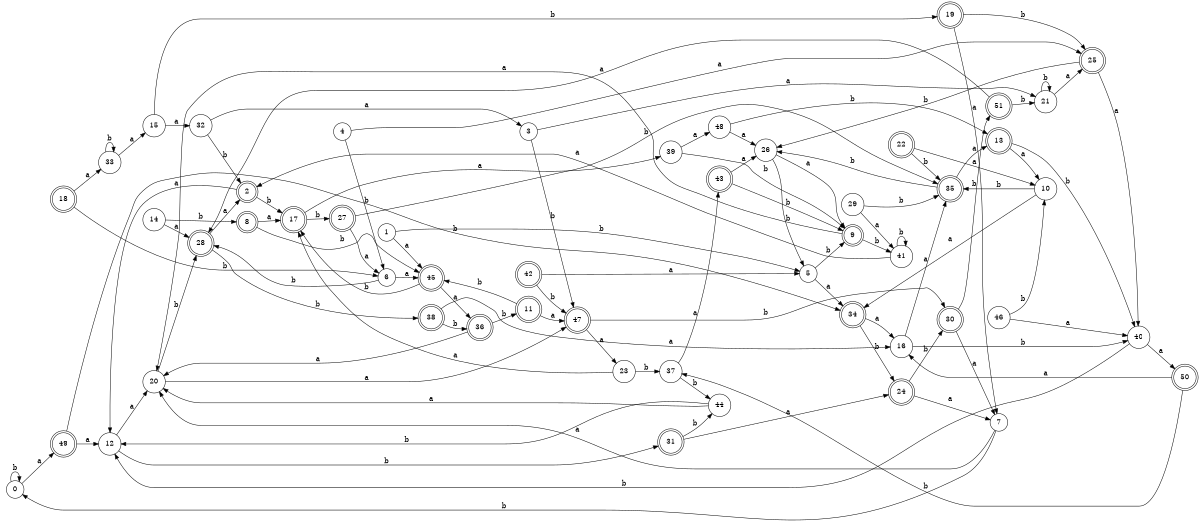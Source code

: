 digraph n42_6 {
__start0 [label="" shape="none"];

rankdir=LR;
size="8,5";

s0 [style="filled", color="black", fillcolor="white" shape="circle", label="0"];
s1 [style="filled", color="black", fillcolor="white" shape="circle", label="1"];
s2 [style="rounded,filled", color="black", fillcolor="white" shape="doublecircle", label="2"];
s3 [style="filled", color="black", fillcolor="white" shape="circle", label="3"];
s4 [style="filled", color="black", fillcolor="white" shape="circle", label="4"];
s5 [style="filled", color="black", fillcolor="white" shape="circle", label="5"];
s6 [style="filled", color="black", fillcolor="white" shape="circle", label="6"];
s7 [style="filled", color="black", fillcolor="white" shape="circle", label="7"];
s8 [style="rounded,filled", color="black", fillcolor="white" shape="doublecircle", label="8"];
s9 [style="rounded,filled", color="black", fillcolor="white" shape="doublecircle", label="9"];
s10 [style="filled", color="black", fillcolor="white" shape="circle", label="10"];
s11 [style="rounded,filled", color="black", fillcolor="white" shape="doublecircle", label="11"];
s12 [style="filled", color="black", fillcolor="white" shape="circle", label="12"];
s13 [style="rounded,filled", color="black", fillcolor="white" shape="doublecircle", label="13"];
s14 [style="filled", color="black", fillcolor="white" shape="circle", label="14"];
s15 [style="filled", color="black", fillcolor="white" shape="circle", label="15"];
s16 [style="filled", color="black", fillcolor="white" shape="circle", label="16"];
s17 [style="rounded,filled", color="black", fillcolor="white" shape="doublecircle", label="17"];
s18 [style="rounded,filled", color="black", fillcolor="white" shape="doublecircle", label="18"];
s19 [style="rounded,filled", color="black", fillcolor="white" shape="doublecircle", label="19"];
s20 [style="filled", color="black", fillcolor="white" shape="circle", label="20"];
s21 [style="filled", color="black", fillcolor="white" shape="circle", label="21"];
s22 [style="rounded,filled", color="black", fillcolor="white" shape="doublecircle", label="22"];
s23 [style="filled", color="black", fillcolor="white" shape="circle", label="23"];
s24 [style="rounded,filled", color="black", fillcolor="white" shape="doublecircle", label="24"];
s25 [style="rounded,filled", color="black", fillcolor="white" shape="doublecircle", label="25"];
s26 [style="filled", color="black", fillcolor="white" shape="circle", label="26"];
s27 [style="rounded,filled", color="black", fillcolor="white" shape="doublecircle", label="27"];
s28 [style="rounded,filled", color="black", fillcolor="white" shape="doublecircle", label="28"];
s29 [style="filled", color="black", fillcolor="white" shape="circle", label="29"];
s30 [style="rounded,filled", color="black", fillcolor="white" shape="doublecircle", label="30"];
s31 [style="rounded,filled", color="black", fillcolor="white" shape="doublecircle", label="31"];
s32 [style="filled", color="black", fillcolor="white" shape="circle", label="32"];
s33 [style="filled", color="black", fillcolor="white" shape="circle", label="33"];
s34 [style="rounded,filled", color="black", fillcolor="white" shape="doublecircle", label="34"];
s35 [style="rounded,filled", color="black", fillcolor="white" shape="doublecircle", label="35"];
s36 [style="rounded,filled", color="black", fillcolor="white" shape="doublecircle", label="36"];
s37 [style="filled", color="black", fillcolor="white" shape="circle", label="37"];
s38 [style="rounded,filled", color="black", fillcolor="white" shape="doublecircle", label="38"];
s39 [style="filled", color="black", fillcolor="white" shape="circle", label="39"];
s40 [style="filled", color="black", fillcolor="white" shape="circle", label="40"];
s41 [style="filled", color="black", fillcolor="white" shape="circle", label="41"];
s42 [style="rounded,filled", color="black", fillcolor="white" shape="doublecircle", label="42"];
s43 [style="rounded,filled", color="black", fillcolor="white" shape="doublecircle", label="43"];
s44 [style="filled", color="black", fillcolor="white" shape="circle", label="44"];
s45 [style="rounded,filled", color="black", fillcolor="white" shape="doublecircle", label="45"];
s46 [style="filled", color="black", fillcolor="white" shape="circle", label="46"];
s47 [style="rounded,filled", color="black", fillcolor="white" shape="doublecircle", label="47"];
s48 [style="filled", color="black", fillcolor="white" shape="circle", label="48"];
s49 [style="rounded,filled", color="black", fillcolor="white" shape="doublecircle", label="49"];
s50 [style="rounded,filled", color="black", fillcolor="white" shape="doublecircle", label="50"];
s51 [style="rounded,filled", color="black", fillcolor="white" shape="doublecircle", label="51"];
s0 -> s49 [label="a"];
s0 -> s0 [label="b"];
s1 -> s45 [label="a"];
s1 -> s5 [label="b"];
s2 -> s12 [label="a"];
s2 -> s17 [label="b"];
s3 -> s21 [label="a"];
s3 -> s47 [label="b"];
s4 -> s25 [label="a"];
s4 -> s6 [label="b"];
s5 -> s34 [label="a"];
s5 -> s9 [label="b"];
s6 -> s45 [label="a"];
s6 -> s28 [label="b"];
s7 -> s20 [label="a"];
s7 -> s0 [label="b"];
s8 -> s17 [label="a"];
s8 -> s45 [label="b"];
s9 -> s20 [label="a"];
s9 -> s41 [label="b"];
s10 -> s34 [label="a"];
s10 -> s35 [label="b"];
s11 -> s47 [label="a"];
s11 -> s45 [label="b"];
s12 -> s20 [label="a"];
s12 -> s31 [label="b"];
s13 -> s10 [label="a"];
s13 -> s40 [label="b"];
s14 -> s28 [label="a"];
s14 -> s8 [label="b"];
s15 -> s32 [label="a"];
s15 -> s19 [label="b"];
s16 -> s35 [label="a"];
s16 -> s40 [label="b"];
s17 -> s39 [label="a"];
s17 -> s27 [label="b"];
s18 -> s33 [label="a"];
s18 -> s6 [label="b"];
s19 -> s7 [label="a"];
s19 -> s25 [label="b"];
s20 -> s47 [label="a"];
s20 -> s28 [label="b"];
s21 -> s25 [label="a"];
s21 -> s21 [label="b"];
s22 -> s10 [label="a"];
s22 -> s35 [label="b"];
s23 -> s17 [label="a"];
s23 -> s37 [label="b"];
s24 -> s7 [label="a"];
s24 -> s30 [label="b"];
s25 -> s40 [label="a"];
s25 -> s26 [label="b"];
s26 -> s9 [label="a"];
s26 -> s5 [label="b"];
s27 -> s6 [label="a"];
s27 -> s35 [label="b"];
s28 -> s2 [label="a"];
s28 -> s38 [label="b"];
s29 -> s41 [label="a"];
s29 -> s35 [label="b"];
s30 -> s7 [label="a"];
s30 -> s51 [label="b"];
s31 -> s24 [label="a"];
s31 -> s44 [label="b"];
s32 -> s3 [label="a"];
s32 -> s2 [label="b"];
s33 -> s15 [label="a"];
s33 -> s33 [label="b"];
s34 -> s16 [label="a"];
s34 -> s24 [label="b"];
s35 -> s13 [label="a"];
s35 -> s26 [label="b"];
s36 -> s20 [label="a"];
s36 -> s11 [label="b"];
s37 -> s43 [label="a"];
s37 -> s44 [label="b"];
s38 -> s16 [label="a"];
s38 -> s36 [label="b"];
s39 -> s48 [label="a"];
s39 -> s9 [label="b"];
s40 -> s50 [label="a"];
s40 -> s12 [label="b"];
s41 -> s2 [label="a"];
s41 -> s41 [label="b"];
s42 -> s5 [label="a"];
s42 -> s47 [label="b"];
s43 -> s26 [label="a"];
s43 -> s9 [label="b"];
s44 -> s20 [label="a"];
s44 -> s12 [label="b"];
s45 -> s36 [label="a"];
s45 -> s17 [label="b"];
s46 -> s40 [label="a"];
s46 -> s10 [label="b"];
s47 -> s23 [label="a"];
s47 -> s30 [label="b"];
s48 -> s26 [label="a"];
s48 -> s13 [label="b"];
s49 -> s12 [label="a"];
s49 -> s34 [label="b"];
s50 -> s16 [label="a"];
s50 -> s37 [label="b"];
s51 -> s28 [label="a"];
s51 -> s21 [label="b"];

}